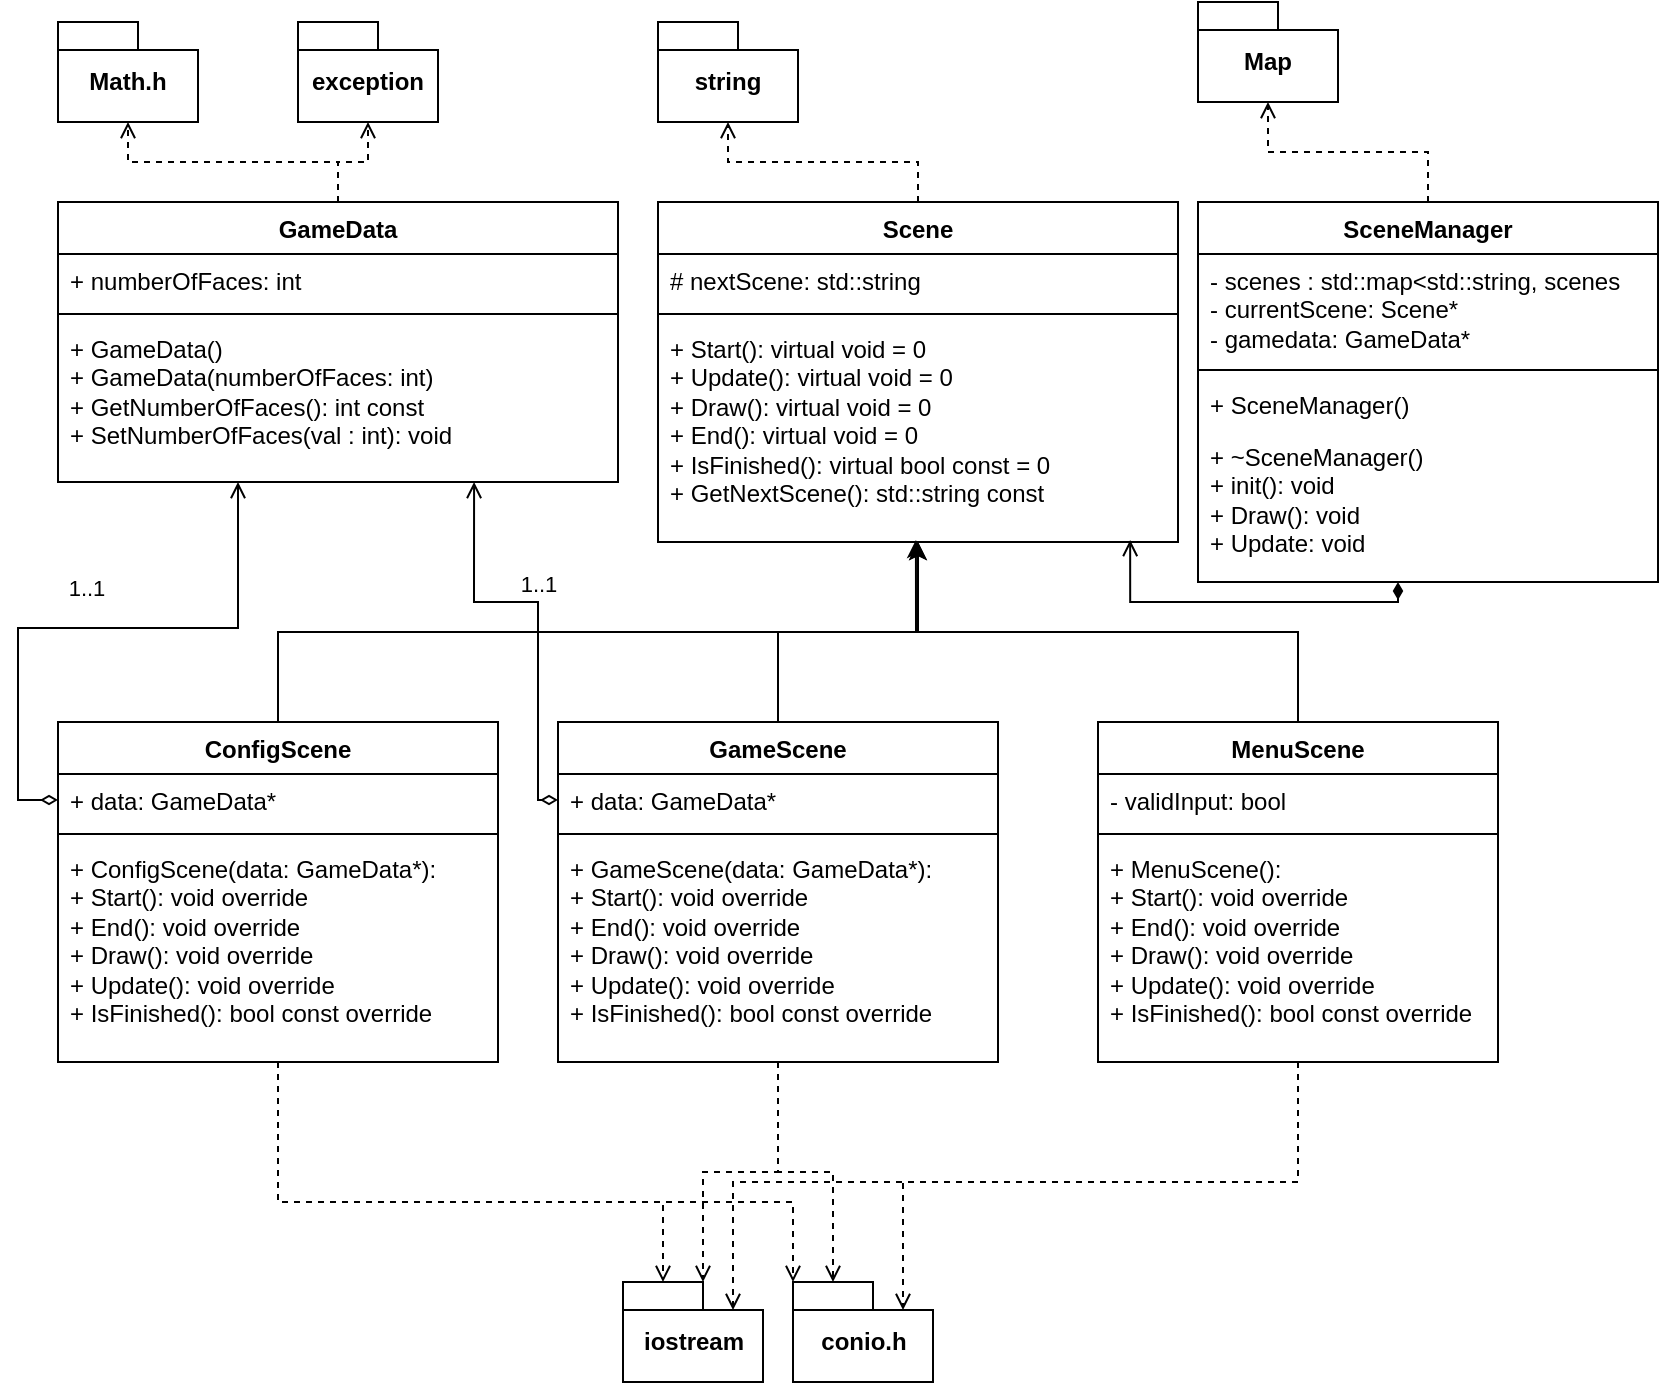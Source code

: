 <mxfile version="28.2.7">
  <diagram name="Page-1" id="AAYvNpVkn1Ydefuy-eDD">
    <mxGraphModel dx="1426" dy="827" grid="1" gridSize="10" guides="1" tooltips="1" connect="1" arrows="1" fold="1" page="1" pageScale="1" pageWidth="850" pageHeight="1100" math="0" shadow="0">
      <root>
        <mxCell id="0" />
        <mxCell id="1" parent="0" />
        <mxCell id="QiBe78MMTdFN1uECVMTB-2" value="GameData" style="swimlane;fontStyle=1;align=center;verticalAlign=top;childLayout=stackLayout;horizontal=1;startSize=26;horizontalStack=0;resizeParent=1;resizeParentMax=0;resizeLast=0;collapsible=1;marginBottom=0;whiteSpace=wrap;html=1;" vertex="1" parent="1">
          <mxGeometry x="40" y="130" width="280" height="140" as="geometry">
            <mxRectangle x="40" y="130" width="100" height="30" as="alternateBounds" />
          </mxGeometry>
        </mxCell>
        <mxCell id="QiBe78MMTdFN1uECVMTB-3" value="+ numberOfFaces: int&amp;nbsp;" style="text;strokeColor=none;fillColor=none;align=left;verticalAlign=top;spacingLeft=4;spacingRight=4;overflow=hidden;rotatable=0;points=[[0,0.5],[1,0.5]];portConstraint=eastwest;whiteSpace=wrap;html=1;" vertex="1" parent="QiBe78MMTdFN1uECVMTB-2">
          <mxGeometry y="26" width="280" height="26" as="geometry" />
        </mxCell>
        <mxCell id="QiBe78MMTdFN1uECVMTB-4" value="" style="line;strokeWidth=1;fillColor=none;align=left;verticalAlign=middle;spacingTop=-1;spacingLeft=3;spacingRight=3;rotatable=0;labelPosition=right;points=[];portConstraint=eastwest;strokeColor=inherit;" vertex="1" parent="QiBe78MMTdFN1uECVMTB-2">
          <mxGeometry y="52" width="280" height="8" as="geometry" />
        </mxCell>
        <mxCell id="QiBe78MMTdFN1uECVMTB-5" value="&lt;div&gt;+ GameData()&lt;/div&gt;&lt;div&gt;+ GameData(numberOfFaces: int)&amp;nbsp;&lt;/div&gt;&lt;div&gt;+ GetNumberOfFaces(): int const&lt;/div&gt;&lt;div&gt;+ SetNumberOfFaces(val : int): void&lt;/div&gt;" style="text;strokeColor=none;fillColor=none;align=left;verticalAlign=top;spacingLeft=4;spacingRight=4;overflow=hidden;rotatable=0;points=[[0,0.5],[1,0.5]];portConstraint=eastwest;whiteSpace=wrap;html=1;" vertex="1" parent="QiBe78MMTdFN1uECVMTB-2">
          <mxGeometry y="60" width="280" height="80" as="geometry" />
        </mxCell>
        <mxCell id="QiBe78MMTdFN1uECVMTB-6" value="Math.h" style="shape=folder;fontStyle=1;spacingTop=10;tabWidth=40;tabHeight=14;tabPosition=left;html=1;whiteSpace=wrap;" vertex="1" parent="1">
          <mxGeometry x="40" y="40" width="70" height="50" as="geometry" />
        </mxCell>
        <mxCell id="QiBe78MMTdFN1uECVMTB-8" value="exception" style="shape=folder;fontStyle=1;spacingTop=10;tabWidth=40;tabHeight=14;tabPosition=left;html=1;whiteSpace=wrap;" vertex="1" parent="1">
          <mxGeometry x="160" y="40" width="70" height="50" as="geometry" />
        </mxCell>
        <mxCell id="QiBe78MMTdFN1uECVMTB-10" value="Scene" style="swimlane;fontStyle=1;align=center;verticalAlign=top;childLayout=stackLayout;horizontal=1;startSize=26;horizontalStack=0;resizeParent=1;resizeParentMax=0;resizeLast=0;collapsible=1;marginBottom=0;whiteSpace=wrap;html=1;" vertex="1" parent="1">
          <mxGeometry x="340" y="130" width="260" height="170" as="geometry" />
        </mxCell>
        <mxCell id="QiBe78MMTdFN1uECVMTB-11" value="# nextScene: std::string" style="text;strokeColor=none;fillColor=none;align=left;verticalAlign=top;spacingLeft=4;spacingRight=4;overflow=hidden;rotatable=0;points=[[0,0.5],[1,0.5]];portConstraint=eastwest;whiteSpace=wrap;html=1;" vertex="1" parent="QiBe78MMTdFN1uECVMTB-10">
          <mxGeometry y="26" width="260" height="26" as="geometry" />
        </mxCell>
        <mxCell id="QiBe78MMTdFN1uECVMTB-12" value="" style="line;strokeWidth=1;fillColor=none;align=left;verticalAlign=middle;spacingTop=-1;spacingLeft=3;spacingRight=3;rotatable=0;labelPosition=right;points=[];portConstraint=eastwest;strokeColor=inherit;" vertex="1" parent="QiBe78MMTdFN1uECVMTB-10">
          <mxGeometry y="52" width="260" height="8" as="geometry" />
        </mxCell>
        <mxCell id="QiBe78MMTdFN1uECVMTB-13" value="&lt;div&gt;+ Start(): virtual void = 0&lt;/div&gt;&lt;div&gt;+ Update(): virtual void = 0&lt;/div&gt;&lt;div&gt;+ Draw(): virtual void = 0&lt;/div&gt;&lt;div&gt;+ End(): virtual void = 0&lt;/div&gt;&lt;div&gt;+ IsFinished(): virtual bool const = 0&lt;/div&gt;&lt;div&gt;+ GetNextScene(): std::string const&lt;/div&gt;" style="text;strokeColor=none;fillColor=none;align=left;verticalAlign=top;spacingLeft=4;spacingRight=4;overflow=hidden;rotatable=0;points=[[0,0.5],[1,0.5]];portConstraint=eastwest;whiteSpace=wrap;html=1;" vertex="1" parent="QiBe78MMTdFN1uECVMTB-10">
          <mxGeometry y="60" width="260" height="110" as="geometry" />
        </mxCell>
        <mxCell id="QiBe78MMTdFN1uECVMTB-14" value="string" style="shape=folder;fontStyle=1;spacingTop=10;tabWidth=40;tabHeight=14;tabPosition=left;html=1;whiteSpace=wrap;" vertex="1" parent="1">
          <mxGeometry x="340" y="40" width="70" height="50" as="geometry" />
        </mxCell>
        <mxCell id="QiBe78MMTdFN1uECVMTB-15" value="MenuScene" style="swimlane;fontStyle=1;align=center;verticalAlign=top;childLayout=stackLayout;horizontal=1;startSize=26;horizontalStack=0;resizeParent=1;resizeParentMax=0;resizeLast=0;collapsible=1;marginBottom=0;whiteSpace=wrap;html=1;" vertex="1" parent="1">
          <mxGeometry x="560" y="390" width="200" height="170" as="geometry" />
        </mxCell>
        <mxCell id="QiBe78MMTdFN1uECVMTB-16" value="- validInput: bool" style="text;strokeColor=none;fillColor=none;align=left;verticalAlign=top;spacingLeft=4;spacingRight=4;overflow=hidden;rotatable=0;points=[[0,0.5],[1,0.5]];portConstraint=eastwest;whiteSpace=wrap;html=1;" vertex="1" parent="QiBe78MMTdFN1uECVMTB-15">
          <mxGeometry y="26" width="200" height="26" as="geometry" />
        </mxCell>
        <mxCell id="QiBe78MMTdFN1uECVMTB-17" value="" style="line;strokeWidth=1;fillColor=none;align=left;verticalAlign=middle;spacingTop=-1;spacingLeft=3;spacingRight=3;rotatable=0;labelPosition=right;points=[];portConstraint=eastwest;strokeColor=inherit;" vertex="1" parent="QiBe78MMTdFN1uECVMTB-15">
          <mxGeometry y="52" width="200" height="8" as="geometry" />
        </mxCell>
        <mxCell id="QiBe78MMTdFN1uECVMTB-18" value="&lt;div&gt;+ MenuScene():&amp;nbsp;&lt;/div&gt;&lt;div&gt;+ Start(): void override&lt;/div&gt;&lt;div&gt;+ End(): void override&lt;/div&gt;&lt;div&gt;+ Draw(): void override&lt;/div&gt;&lt;div&gt;+ Update(): void override&lt;/div&gt;&lt;div&gt;+ IsFinished(): bool const override&lt;/div&gt;" style="text;strokeColor=none;fillColor=none;align=left;verticalAlign=top;spacingLeft=4;spacingRight=4;overflow=hidden;rotatable=0;points=[[0,0.5],[1,0.5]];portConstraint=eastwest;whiteSpace=wrap;html=1;" vertex="1" parent="QiBe78MMTdFN1uECVMTB-15">
          <mxGeometry y="60" width="200" height="110" as="geometry" />
        </mxCell>
        <mxCell id="QiBe78MMTdFN1uECVMTB-19" value="iostream" style="shape=folder;fontStyle=1;spacingTop=10;tabWidth=40;tabHeight=14;tabPosition=left;html=1;whiteSpace=wrap;" vertex="1" parent="1">
          <mxGeometry x="322.5" y="670" width="70" height="50" as="geometry" />
        </mxCell>
        <mxCell id="QiBe78MMTdFN1uECVMTB-20" value="conio.h" style="shape=folder;fontStyle=1;spacingTop=10;tabWidth=40;tabHeight=14;tabPosition=left;html=1;whiteSpace=wrap;" vertex="1" parent="1">
          <mxGeometry x="407.5" y="670" width="70" height="50" as="geometry" />
        </mxCell>
        <mxCell id="QiBe78MMTdFN1uECVMTB-21" value="ConfigScene" style="swimlane;fontStyle=1;align=center;verticalAlign=top;childLayout=stackLayout;horizontal=1;startSize=26;horizontalStack=0;resizeParent=1;resizeParentMax=0;resizeLast=0;collapsible=1;marginBottom=0;whiteSpace=wrap;html=1;" vertex="1" parent="1">
          <mxGeometry x="40" y="390" width="220" height="170" as="geometry" />
        </mxCell>
        <mxCell id="QiBe78MMTdFN1uECVMTB-22" value="+ data: GameData*" style="text;strokeColor=none;fillColor=none;align=left;verticalAlign=top;spacingLeft=4;spacingRight=4;overflow=hidden;rotatable=0;points=[[0,0.5],[1,0.5]];portConstraint=eastwest;whiteSpace=wrap;html=1;" vertex="1" parent="QiBe78MMTdFN1uECVMTB-21">
          <mxGeometry y="26" width="220" height="26" as="geometry" />
        </mxCell>
        <mxCell id="QiBe78MMTdFN1uECVMTB-23" value="" style="line;strokeWidth=1;fillColor=none;align=left;verticalAlign=middle;spacingTop=-1;spacingLeft=3;spacingRight=3;rotatable=0;labelPosition=right;points=[];portConstraint=eastwest;strokeColor=inherit;" vertex="1" parent="QiBe78MMTdFN1uECVMTB-21">
          <mxGeometry y="52" width="220" height="8" as="geometry" />
        </mxCell>
        <mxCell id="QiBe78MMTdFN1uECVMTB-24" value="&lt;div&gt;+ ConfigScene(data: GameData*):&amp;nbsp;&lt;/div&gt;&lt;div&gt;+ Start(): void override&lt;/div&gt;&lt;div&gt;+ End(): void override&lt;/div&gt;&lt;div&gt;+ Draw(): void override&lt;/div&gt;&lt;div&gt;+ Update(): void override&lt;/div&gt;&lt;div&gt;+ IsFinished(): bool const override&lt;/div&gt;" style="text;strokeColor=none;fillColor=none;align=left;verticalAlign=top;spacingLeft=4;spacingRight=4;overflow=hidden;rotatable=0;points=[[0,0.5],[1,0.5]];portConstraint=eastwest;whiteSpace=wrap;html=1;" vertex="1" parent="QiBe78MMTdFN1uECVMTB-21">
          <mxGeometry y="60" width="220" height="110" as="geometry" />
        </mxCell>
        <mxCell id="QiBe78MMTdFN1uECVMTB-25" value="GameScene" style="swimlane;fontStyle=1;align=center;verticalAlign=top;childLayout=stackLayout;horizontal=1;startSize=26;horizontalStack=0;resizeParent=1;resizeParentMax=0;resizeLast=0;collapsible=1;marginBottom=0;whiteSpace=wrap;html=1;" vertex="1" parent="1">
          <mxGeometry x="290" y="390" width="220" height="170" as="geometry" />
        </mxCell>
        <mxCell id="QiBe78MMTdFN1uECVMTB-26" value="+ data: GameData*" style="text;strokeColor=none;fillColor=none;align=left;verticalAlign=top;spacingLeft=4;spacingRight=4;overflow=hidden;rotatable=0;points=[[0,0.5],[1,0.5]];portConstraint=eastwest;whiteSpace=wrap;html=1;" vertex="1" parent="QiBe78MMTdFN1uECVMTB-25">
          <mxGeometry y="26" width="220" height="26" as="geometry" />
        </mxCell>
        <mxCell id="QiBe78MMTdFN1uECVMTB-27" value="" style="line;strokeWidth=1;fillColor=none;align=left;verticalAlign=middle;spacingTop=-1;spacingLeft=3;spacingRight=3;rotatable=0;labelPosition=right;points=[];portConstraint=eastwest;strokeColor=inherit;" vertex="1" parent="QiBe78MMTdFN1uECVMTB-25">
          <mxGeometry y="52" width="220" height="8" as="geometry" />
        </mxCell>
        <mxCell id="QiBe78MMTdFN1uECVMTB-28" value="&lt;div&gt;+ GameScene(data: GameData*):&amp;nbsp;&lt;/div&gt;&lt;div&gt;+ Start(): void override&lt;/div&gt;&lt;div&gt;+ End(): void override&lt;/div&gt;&lt;div&gt;+ Draw(): void override&lt;/div&gt;&lt;div&gt;+ Update(): void override&lt;/div&gt;&lt;div&gt;+ IsFinished(): bool const override&lt;/div&gt;" style="text;strokeColor=none;fillColor=none;align=left;verticalAlign=top;spacingLeft=4;spacingRight=4;overflow=hidden;rotatable=0;points=[[0,0.5],[1,0.5]];portConstraint=eastwest;whiteSpace=wrap;html=1;" vertex="1" parent="QiBe78MMTdFN1uECVMTB-25">
          <mxGeometry y="60" width="220" height="110" as="geometry" />
        </mxCell>
        <mxCell id="QiBe78MMTdFN1uECVMTB-30" style="edgeStyle=orthogonalEdgeStyle;rounded=0;orthogonalLoop=1;jettySize=auto;html=1;entryX=0.5;entryY=1;entryDx=0;entryDy=0;entryPerimeter=0;dashed=1;endArrow=open;endFill=0;" edge="1" parent="1" source="QiBe78MMTdFN1uECVMTB-2" target="QiBe78MMTdFN1uECVMTB-6">
          <mxGeometry relative="1" as="geometry" />
        </mxCell>
        <mxCell id="QiBe78MMTdFN1uECVMTB-31" style="edgeStyle=orthogonalEdgeStyle;rounded=0;orthogonalLoop=1;jettySize=auto;html=1;entryX=0.5;entryY=1;entryDx=0;entryDy=0;entryPerimeter=0;endArrow=open;endFill=0;dashed=1;" edge="1" parent="1" source="QiBe78MMTdFN1uECVMTB-2" target="QiBe78MMTdFN1uECVMTB-8">
          <mxGeometry relative="1" as="geometry" />
        </mxCell>
        <mxCell id="QiBe78MMTdFN1uECVMTB-33" style="edgeStyle=orthogonalEdgeStyle;rounded=0;orthogonalLoop=1;jettySize=auto;html=1;entryX=0.5;entryY=1;entryDx=0;entryDy=0;entryPerimeter=0;endArrow=open;endFill=0;dashed=1;" edge="1" parent="1" source="QiBe78MMTdFN1uECVMTB-10" target="QiBe78MMTdFN1uECVMTB-14">
          <mxGeometry relative="1" as="geometry" />
        </mxCell>
        <mxCell id="QiBe78MMTdFN1uECVMTB-34" style="edgeStyle=orthogonalEdgeStyle;rounded=0;orthogonalLoop=1;jettySize=auto;html=1;entryX=0;entryY=0;entryDx=55;entryDy=14;entryPerimeter=0;dashed=1;endArrow=open;endFill=0;" edge="1" parent="1" source="QiBe78MMTdFN1uECVMTB-15" target="QiBe78MMTdFN1uECVMTB-20">
          <mxGeometry relative="1" as="geometry">
            <Array as="points">
              <mxPoint x="660" y="620" />
              <mxPoint x="463" y="620" />
            </Array>
          </mxGeometry>
        </mxCell>
        <mxCell id="QiBe78MMTdFN1uECVMTB-35" style="edgeStyle=orthogonalEdgeStyle;rounded=0;orthogonalLoop=1;jettySize=auto;html=1;entryX=0;entryY=0;entryDx=55;entryDy=14;entryPerimeter=0;endArrow=open;endFill=0;dashed=1;" edge="1" parent="1" source="QiBe78MMTdFN1uECVMTB-15" target="QiBe78MMTdFN1uECVMTB-19">
          <mxGeometry relative="1" as="geometry">
            <Array as="points">
              <mxPoint x="660" y="620" />
              <mxPoint x="378" y="620" />
            </Array>
          </mxGeometry>
        </mxCell>
        <mxCell id="QiBe78MMTdFN1uECVMTB-36" style="edgeStyle=orthogonalEdgeStyle;rounded=0;orthogonalLoop=1;jettySize=auto;html=1;entryX=0;entryY=0;entryDx=20;entryDy=0;entryPerimeter=0;dashed=1;endArrow=open;endFill=0;" edge="1" parent="1" source="QiBe78MMTdFN1uECVMTB-25" target="QiBe78MMTdFN1uECVMTB-20">
          <mxGeometry relative="1" as="geometry" />
        </mxCell>
        <mxCell id="QiBe78MMTdFN1uECVMTB-37" style="edgeStyle=orthogonalEdgeStyle;rounded=0;orthogonalLoop=1;jettySize=auto;html=1;entryX=0;entryY=0;entryDx=40;entryDy=0;entryPerimeter=0;dashed=1;endArrow=open;endFill=0;" edge="1" parent="1" source="QiBe78MMTdFN1uECVMTB-25" target="QiBe78MMTdFN1uECVMTB-19">
          <mxGeometry relative="1" as="geometry" />
        </mxCell>
        <mxCell id="QiBe78MMTdFN1uECVMTB-38" style="edgeStyle=orthogonalEdgeStyle;rounded=0;orthogonalLoop=1;jettySize=auto;html=1;entryX=0;entryY=0;entryDx=0;entryDy=0;entryPerimeter=0;dashed=1;endArrow=open;endFill=0;" edge="1" parent="1" source="QiBe78MMTdFN1uECVMTB-21" target="QiBe78MMTdFN1uECVMTB-20">
          <mxGeometry relative="1" as="geometry">
            <Array as="points">
              <mxPoint x="150" y="630" />
              <mxPoint x="408" y="630" />
            </Array>
          </mxGeometry>
        </mxCell>
        <mxCell id="QiBe78MMTdFN1uECVMTB-39" style="edgeStyle=orthogonalEdgeStyle;rounded=0;orthogonalLoop=1;jettySize=auto;html=1;entryX=0;entryY=0;entryDx=20;entryDy=0;entryPerimeter=0;dashed=1;endArrow=open;endFill=0;" edge="1" parent="1" source="QiBe78MMTdFN1uECVMTB-21" target="QiBe78MMTdFN1uECVMTB-19">
          <mxGeometry relative="1" as="geometry">
            <Array as="points">
              <mxPoint x="150" y="630" />
              <mxPoint x="343" y="630" />
            </Array>
          </mxGeometry>
        </mxCell>
        <mxCell id="QiBe78MMTdFN1uECVMTB-41" style="edgeStyle=orthogonalEdgeStyle;rounded=0;orthogonalLoop=1;jettySize=auto;html=1;entryX=0.5;entryY=1;entryDx=0;entryDy=0;entryPerimeter=0;" edge="1" parent="1" source="QiBe78MMTdFN1uECVMTB-15" target="QiBe78MMTdFN1uECVMTB-13">
          <mxGeometry relative="1" as="geometry" />
        </mxCell>
        <mxCell id="QiBe78MMTdFN1uECVMTB-42" style="edgeStyle=orthogonalEdgeStyle;rounded=0;orthogonalLoop=1;jettySize=auto;html=1;entryX=0.496;entryY=0.991;entryDx=0;entryDy=0;entryPerimeter=0;" edge="1" parent="1" source="QiBe78MMTdFN1uECVMTB-25" target="QiBe78MMTdFN1uECVMTB-13">
          <mxGeometry relative="1" as="geometry" />
        </mxCell>
        <mxCell id="QiBe78MMTdFN1uECVMTB-43" style="edgeStyle=orthogonalEdgeStyle;rounded=0;orthogonalLoop=1;jettySize=auto;html=1;entryX=0.5;entryY=1;entryDx=0;entryDy=0;entryPerimeter=0;" edge="1" parent="1" source="QiBe78MMTdFN1uECVMTB-21" target="QiBe78MMTdFN1uECVMTB-13">
          <mxGeometry relative="1" as="geometry" />
        </mxCell>
        <mxCell id="QiBe78MMTdFN1uECVMTB-44" style="edgeStyle=orthogonalEdgeStyle;rounded=0;orthogonalLoop=1;jettySize=auto;html=1;exitX=0;exitY=0.5;exitDx=0;exitDy=0;startArrow=diamondThin;startFill=0;endArrow=open;endFill=0;" edge="1" parent="1" source="QiBe78MMTdFN1uECVMTB-22">
          <mxGeometry relative="1" as="geometry">
            <mxPoint x="130" y="270" as="targetPoint" />
            <Array as="points">
              <mxPoint x="20" y="429" />
              <mxPoint x="20" y="343" />
              <mxPoint x="130" y="343" />
              <mxPoint x="130" y="271" />
            </Array>
          </mxGeometry>
        </mxCell>
        <mxCell id="QiBe78MMTdFN1uECVMTB-45" value="1..1" style="edgeLabel;html=1;align=center;verticalAlign=middle;resizable=0;points=[];" vertex="1" connectable="0" parent="QiBe78MMTdFN1uECVMTB-44">
          <mxGeometry x="0.081" y="5" relative="1" as="geometry">
            <mxPoint x="-16" y="-15" as="offset" />
          </mxGeometry>
        </mxCell>
        <mxCell id="QiBe78MMTdFN1uECVMTB-46" style="edgeStyle=orthogonalEdgeStyle;rounded=0;orthogonalLoop=1;jettySize=auto;html=1;entryX=0.743;entryY=1;entryDx=0;entryDy=0;entryPerimeter=0;endArrow=open;endFill=0;startArrow=diamondThin;startFill=0;exitX=0;exitY=0.5;exitDx=0;exitDy=0;" edge="1" parent="1" source="QiBe78MMTdFN1uECVMTB-26" target="QiBe78MMTdFN1uECVMTB-5">
          <mxGeometry relative="1" as="geometry">
            <Array as="points">
              <mxPoint x="280" y="429" />
              <mxPoint x="280" y="330" />
              <mxPoint x="248" y="330" />
            </Array>
          </mxGeometry>
        </mxCell>
        <mxCell id="QiBe78MMTdFN1uECVMTB-47" value="1..1" style="edgeLabel;html=1;align=center;verticalAlign=middle;resizable=0;points=[];" vertex="1" connectable="0" parent="QiBe78MMTdFN1uECVMTB-46">
          <mxGeometry x="0.009" y="-3" relative="1" as="geometry">
            <mxPoint x="-3" y="-17" as="offset" />
          </mxGeometry>
        </mxCell>
        <mxCell id="QiBe78MMTdFN1uECVMTB-48" value="SceneManager" style="swimlane;fontStyle=1;align=center;verticalAlign=top;childLayout=stackLayout;horizontal=1;startSize=26;horizontalStack=0;resizeParent=1;resizeParentMax=0;resizeLast=0;collapsible=1;marginBottom=0;whiteSpace=wrap;html=1;" vertex="1" parent="1">
          <mxGeometry x="610" y="130" width="230" height="190" as="geometry" />
        </mxCell>
        <mxCell id="QiBe78MMTdFN1uECVMTB-49" value="&lt;div&gt;- scenes : std::map&amp;lt;std::string, scenes&lt;/div&gt;&lt;div&gt;- currentScene: Scene*&lt;/div&gt;&lt;div&gt;- gamedata: GameData*&lt;/div&gt;" style="text;strokeColor=none;fillColor=none;align=left;verticalAlign=top;spacingLeft=4;spacingRight=4;overflow=hidden;rotatable=0;points=[[0,0.5],[1,0.5]];portConstraint=eastwest;whiteSpace=wrap;html=1;" vertex="1" parent="QiBe78MMTdFN1uECVMTB-48">
          <mxGeometry y="26" width="230" height="54" as="geometry" />
        </mxCell>
        <mxCell id="QiBe78MMTdFN1uECVMTB-50" value="" style="line;strokeWidth=1;fillColor=none;align=left;verticalAlign=middle;spacingTop=-1;spacingLeft=3;spacingRight=3;rotatable=0;labelPosition=right;points=[];portConstraint=eastwest;strokeColor=inherit;" vertex="1" parent="QiBe78MMTdFN1uECVMTB-48">
          <mxGeometry y="80" width="230" height="8" as="geometry" />
        </mxCell>
        <mxCell id="QiBe78MMTdFN1uECVMTB-51" value="+ SceneManager()" style="text;strokeColor=none;fillColor=none;align=left;verticalAlign=top;spacingLeft=4;spacingRight=4;overflow=hidden;rotatable=0;points=[[0,0.5],[1,0.5]];portConstraint=eastwest;whiteSpace=wrap;html=1;" vertex="1" parent="QiBe78MMTdFN1uECVMTB-48">
          <mxGeometry y="88" width="230" height="26" as="geometry" />
        </mxCell>
        <mxCell id="QiBe78MMTdFN1uECVMTB-52" value="&lt;div&gt;+ ~SceneManager()&amp;nbsp;&lt;/div&gt;&lt;div&gt;+ init(): void&lt;/div&gt;&lt;div&gt;+ Draw(): void&lt;/div&gt;&lt;div&gt;+ Update: void&lt;/div&gt;" style="text;strokeColor=none;fillColor=none;align=left;verticalAlign=top;spacingLeft=4;spacingRight=4;overflow=hidden;rotatable=0;points=[[0,0.5],[1,0.5]];portConstraint=eastwest;whiteSpace=wrap;html=1;" vertex="1" parent="QiBe78MMTdFN1uECVMTB-48">
          <mxGeometry y="114" width="230" height="76" as="geometry" />
        </mxCell>
        <mxCell id="QiBe78MMTdFN1uECVMTB-53" style="edgeStyle=orthogonalEdgeStyle;rounded=0;orthogonalLoop=1;jettySize=auto;html=1;entryX=0.908;entryY=0.991;entryDx=0;entryDy=0;entryPerimeter=0;endArrow=open;endFill=0;startArrow=diamondThin;startFill=1;" edge="1" parent="1" source="QiBe78MMTdFN1uECVMTB-48" target="QiBe78MMTdFN1uECVMTB-13">
          <mxGeometry relative="1" as="geometry">
            <Array as="points">
              <mxPoint x="710" y="330" />
              <mxPoint x="576" y="330" />
            </Array>
          </mxGeometry>
        </mxCell>
        <mxCell id="QiBe78MMTdFN1uECVMTB-54" value="&lt;div&gt;Map&lt;/div&gt;" style="shape=folder;fontStyle=1;spacingTop=10;tabWidth=40;tabHeight=14;tabPosition=left;html=1;whiteSpace=wrap;" vertex="1" parent="1">
          <mxGeometry x="610" y="30" width="70" height="50" as="geometry" />
        </mxCell>
        <mxCell id="QiBe78MMTdFN1uECVMTB-55" style="edgeStyle=orthogonalEdgeStyle;rounded=0;orthogonalLoop=1;jettySize=auto;html=1;entryX=0.5;entryY=1;entryDx=0;entryDy=0;entryPerimeter=0;endArrow=open;endFill=0;dashed=1;" edge="1" parent="1" source="QiBe78MMTdFN1uECVMTB-48" target="QiBe78MMTdFN1uECVMTB-54">
          <mxGeometry relative="1" as="geometry" />
        </mxCell>
      </root>
    </mxGraphModel>
  </diagram>
</mxfile>
